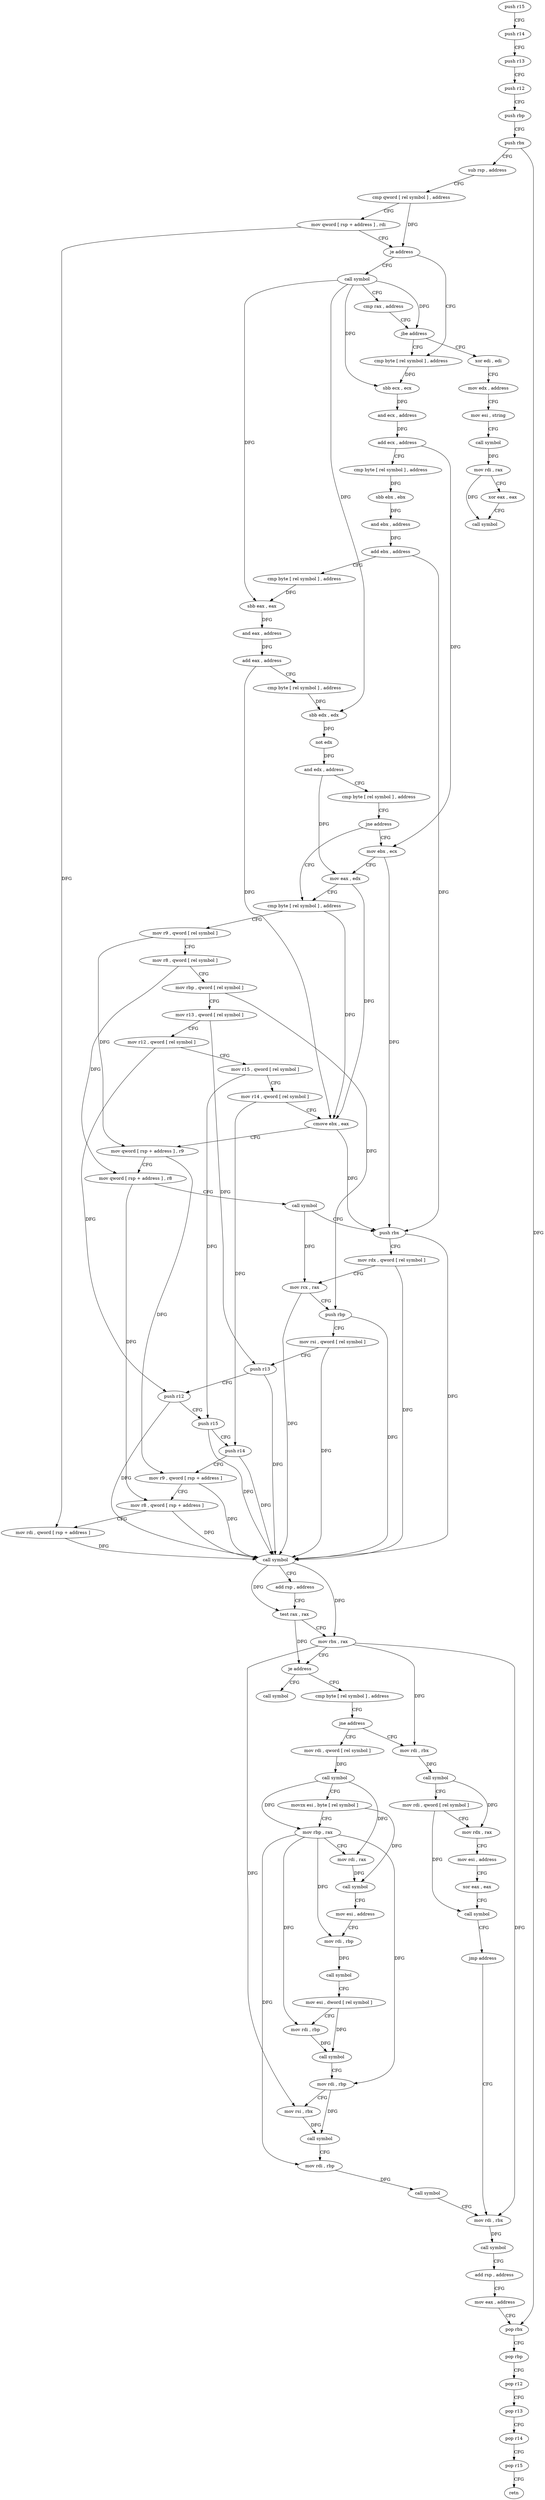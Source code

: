 digraph "func" {
"4219312" [label = "push r15" ]
"4219314" [label = "push r14" ]
"4219316" [label = "push r13" ]
"4219318" [label = "push r12" ]
"4219320" [label = "push rbp" ]
"4219321" [label = "push rbx" ]
"4219322" [label = "sub rsp , address" ]
"4219326" [label = "cmp qword [ rel symbol ] , address" ]
"4219334" [label = "mov qword [ rsp + address ] , rdi" ]
"4219339" [label = "je address" ]
"4219728" [label = "call symbol" ]
"4219345" [label = "cmp byte [ rel symbol ] , address" ]
"4219733" [label = "cmp rax , address" ]
"4219737" [label = "jbe address" ]
"4219743" [label = "xor edi , edi" ]
"4219352" [label = "sbb ecx , ecx" ]
"4219354" [label = "and ecx , address" ]
"4219357" [label = "add ecx , address" ]
"4219360" [label = "cmp byte [ rel symbol ] , address" ]
"4219367" [label = "sbb ebx , ebx" ]
"4219369" [label = "and ebx , address" ]
"4219372" [label = "add ebx , address" ]
"4219375" [label = "cmp byte [ rel symbol ] , address" ]
"4219382" [label = "sbb eax , eax" ]
"4219384" [label = "and eax , address" ]
"4219387" [label = "add eax , address" ]
"4219390" [label = "cmp byte [ rel symbol ] , address" ]
"4219397" [label = "sbb edx , edx" ]
"4219399" [label = "not edx" ]
"4219401" [label = "and edx , address" ]
"4219404" [label = "cmp byte [ rel symbol ] , address" ]
"4219411" [label = "jne address" ]
"4219417" [label = "cmp byte [ rel symbol ] , address" ]
"4219413" [label = "mov ebx , ecx" ]
"4219745" [label = "mov edx , address" ]
"4219750" [label = "mov esi , string" ]
"4219755" [label = "call symbol" ]
"4219760" [label = "mov rdi , rax" ]
"4219763" [label = "xor eax , eax" ]
"4219765" [label = "call symbol" ]
"4219424" [label = "mov r9 , qword [ rel symbol ]" ]
"4219431" [label = "mov r8 , qword [ rel symbol ]" ]
"4219438" [label = "mov rbp , qword [ rel symbol ]" ]
"4219445" [label = "mov r13 , qword [ rel symbol ]" ]
"4219452" [label = "mov r12 , qword [ rel symbol ]" ]
"4219459" [label = "mov r15 , qword [ rel symbol ]" ]
"4219466" [label = "mov r14 , qword [ rel symbol ]" ]
"4219473" [label = "cmove ebx , eax" ]
"4219476" [label = "mov qword [ rsp + address ] , r9" ]
"4219481" [label = "mov qword [ rsp + address ] , r8" ]
"4219486" [label = "call symbol" ]
"4219491" [label = "push rbx" ]
"4219492" [label = "mov rdx , qword [ rel symbol ]" ]
"4219499" [label = "mov rcx , rax" ]
"4219502" [label = "push rbp" ]
"4219503" [label = "mov rsi , qword [ rel symbol ]" ]
"4219510" [label = "push r13" ]
"4219512" [label = "push r12" ]
"4219514" [label = "push r15" ]
"4219516" [label = "push r14" ]
"4219518" [label = "mov r9 , qword [ rsp + address ]" ]
"4219523" [label = "mov r8 , qword [ rsp + address ]" ]
"4219528" [label = "mov rdi , qword [ rsp + address ]" ]
"4219533" [label = "call symbol" ]
"4219538" [label = "add rsp , address" ]
"4219542" [label = "test rax , rax" ]
"4219545" [label = "mov rbx , rax" ]
"4219548" [label = "je address" ]
"4219712" [label = "call symbol" ]
"4219554" [label = "cmp byte [ rel symbol ] , address" ]
"4219415" [label = "mov eax , edx" ]
"4219561" [label = "jne address" ]
"4219672" [label = "mov rdi , rbx" ]
"4219563" [label = "mov rdi , qword [ rel symbol ]" ]
"4219675" [label = "call symbol" ]
"4219680" [label = "mov rdi , qword [ rel symbol ]" ]
"4219687" [label = "mov rdx , rax" ]
"4219690" [label = "mov esi , address" ]
"4219695" [label = "xor eax , eax" ]
"4219697" [label = "call symbol" ]
"4219702" [label = "jmp address" ]
"4219639" [label = "mov rdi , rbx" ]
"4219570" [label = "call symbol" ]
"4219575" [label = "movzx esi , byte [ rel symbol ]" ]
"4219582" [label = "mov rbp , rax" ]
"4219585" [label = "mov rdi , rax" ]
"4219588" [label = "call symbol" ]
"4219593" [label = "mov esi , address" ]
"4219598" [label = "mov rdi , rbp" ]
"4219601" [label = "call symbol" ]
"4219606" [label = "mov esi , dword [ rel symbol ]" ]
"4219612" [label = "mov rdi , rbp" ]
"4219615" [label = "call symbol" ]
"4219620" [label = "mov rdi , rbp" ]
"4219623" [label = "mov rsi , rbx" ]
"4219626" [label = "call symbol" ]
"4219631" [label = "mov rdi , rbp" ]
"4219634" [label = "call symbol" ]
"4219642" [label = "call symbol" ]
"4219647" [label = "add rsp , address" ]
"4219651" [label = "mov eax , address" ]
"4219656" [label = "pop rbx" ]
"4219657" [label = "pop rbp" ]
"4219658" [label = "pop r12" ]
"4219660" [label = "pop r13" ]
"4219662" [label = "pop r14" ]
"4219664" [label = "pop r15" ]
"4219666" [label = "retn" ]
"4219312" -> "4219314" [ label = "CFG" ]
"4219314" -> "4219316" [ label = "CFG" ]
"4219316" -> "4219318" [ label = "CFG" ]
"4219318" -> "4219320" [ label = "CFG" ]
"4219320" -> "4219321" [ label = "CFG" ]
"4219321" -> "4219322" [ label = "CFG" ]
"4219321" -> "4219656" [ label = "DFG" ]
"4219322" -> "4219326" [ label = "CFG" ]
"4219326" -> "4219334" [ label = "CFG" ]
"4219326" -> "4219339" [ label = "DFG" ]
"4219334" -> "4219339" [ label = "CFG" ]
"4219334" -> "4219528" [ label = "DFG" ]
"4219339" -> "4219728" [ label = "CFG" ]
"4219339" -> "4219345" [ label = "CFG" ]
"4219728" -> "4219733" [ label = "CFG" ]
"4219728" -> "4219737" [ label = "DFG" ]
"4219728" -> "4219382" [ label = "DFG" ]
"4219728" -> "4219352" [ label = "DFG" ]
"4219728" -> "4219397" [ label = "DFG" ]
"4219345" -> "4219352" [ label = "DFG" ]
"4219733" -> "4219737" [ label = "CFG" ]
"4219737" -> "4219345" [ label = "CFG" ]
"4219737" -> "4219743" [ label = "CFG" ]
"4219743" -> "4219745" [ label = "CFG" ]
"4219352" -> "4219354" [ label = "DFG" ]
"4219354" -> "4219357" [ label = "DFG" ]
"4219357" -> "4219360" [ label = "CFG" ]
"4219357" -> "4219413" [ label = "DFG" ]
"4219360" -> "4219367" [ label = "DFG" ]
"4219367" -> "4219369" [ label = "DFG" ]
"4219369" -> "4219372" [ label = "DFG" ]
"4219372" -> "4219375" [ label = "CFG" ]
"4219372" -> "4219491" [ label = "DFG" ]
"4219375" -> "4219382" [ label = "DFG" ]
"4219382" -> "4219384" [ label = "DFG" ]
"4219384" -> "4219387" [ label = "DFG" ]
"4219387" -> "4219390" [ label = "CFG" ]
"4219387" -> "4219473" [ label = "DFG" ]
"4219390" -> "4219397" [ label = "DFG" ]
"4219397" -> "4219399" [ label = "DFG" ]
"4219399" -> "4219401" [ label = "DFG" ]
"4219401" -> "4219404" [ label = "CFG" ]
"4219401" -> "4219415" [ label = "DFG" ]
"4219404" -> "4219411" [ label = "CFG" ]
"4219411" -> "4219417" [ label = "CFG" ]
"4219411" -> "4219413" [ label = "CFG" ]
"4219417" -> "4219424" [ label = "CFG" ]
"4219417" -> "4219473" [ label = "DFG" ]
"4219413" -> "4219415" [ label = "CFG" ]
"4219413" -> "4219491" [ label = "DFG" ]
"4219745" -> "4219750" [ label = "CFG" ]
"4219750" -> "4219755" [ label = "CFG" ]
"4219755" -> "4219760" [ label = "DFG" ]
"4219760" -> "4219763" [ label = "CFG" ]
"4219760" -> "4219765" [ label = "DFG" ]
"4219763" -> "4219765" [ label = "CFG" ]
"4219424" -> "4219431" [ label = "CFG" ]
"4219424" -> "4219476" [ label = "DFG" ]
"4219431" -> "4219438" [ label = "CFG" ]
"4219431" -> "4219481" [ label = "DFG" ]
"4219438" -> "4219445" [ label = "CFG" ]
"4219438" -> "4219502" [ label = "DFG" ]
"4219445" -> "4219452" [ label = "CFG" ]
"4219445" -> "4219510" [ label = "DFG" ]
"4219452" -> "4219459" [ label = "CFG" ]
"4219452" -> "4219512" [ label = "DFG" ]
"4219459" -> "4219466" [ label = "CFG" ]
"4219459" -> "4219514" [ label = "DFG" ]
"4219466" -> "4219473" [ label = "CFG" ]
"4219466" -> "4219516" [ label = "DFG" ]
"4219473" -> "4219476" [ label = "CFG" ]
"4219473" -> "4219491" [ label = "DFG" ]
"4219476" -> "4219481" [ label = "CFG" ]
"4219476" -> "4219518" [ label = "DFG" ]
"4219481" -> "4219486" [ label = "CFG" ]
"4219481" -> "4219523" [ label = "DFG" ]
"4219486" -> "4219491" [ label = "CFG" ]
"4219486" -> "4219499" [ label = "DFG" ]
"4219491" -> "4219492" [ label = "CFG" ]
"4219491" -> "4219533" [ label = "DFG" ]
"4219492" -> "4219499" [ label = "CFG" ]
"4219492" -> "4219533" [ label = "DFG" ]
"4219499" -> "4219502" [ label = "CFG" ]
"4219499" -> "4219533" [ label = "DFG" ]
"4219502" -> "4219503" [ label = "CFG" ]
"4219502" -> "4219533" [ label = "DFG" ]
"4219503" -> "4219510" [ label = "CFG" ]
"4219503" -> "4219533" [ label = "DFG" ]
"4219510" -> "4219512" [ label = "CFG" ]
"4219510" -> "4219533" [ label = "DFG" ]
"4219512" -> "4219514" [ label = "CFG" ]
"4219512" -> "4219533" [ label = "DFG" ]
"4219514" -> "4219516" [ label = "CFG" ]
"4219514" -> "4219533" [ label = "DFG" ]
"4219516" -> "4219518" [ label = "CFG" ]
"4219516" -> "4219533" [ label = "DFG" ]
"4219518" -> "4219523" [ label = "CFG" ]
"4219518" -> "4219533" [ label = "DFG" ]
"4219523" -> "4219528" [ label = "CFG" ]
"4219523" -> "4219533" [ label = "DFG" ]
"4219528" -> "4219533" [ label = "DFG" ]
"4219533" -> "4219538" [ label = "CFG" ]
"4219533" -> "4219542" [ label = "DFG" ]
"4219533" -> "4219545" [ label = "DFG" ]
"4219538" -> "4219542" [ label = "CFG" ]
"4219542" -> "4219545" [ label = "CFG" ]
"4219542" -> "4219548" [ label = "DFG" ]
"4219545" -> "4219548" [ label = "CFG" ]
"4219545" -> "4219672" [ label = "DFG" ]
"4219545" -> "4219623" [ label = "DFG" ]
"4219545" -> "4219639" [ label = "DFG" ]
"4219548" -> "4219712" [ label = "CFG" ]
"4219548" -> "4219554" [ label = "CFG" ]
"4219554" -> "4219561" [ label = "CFG" ]
"4219415" -> "4219417" [ label = "CFG" ]
"4219415" -> "4219473" [ label = "DFG" ]
"4219561" -> "4219672" [ label = "CFG" ]
"4219561" -> "4219563" [ label = "CFG" ]
"4219672" -> "4219675" [ label = "DFG" ]
"4219563" -> "4219570" [ label = "DFG" ]
"4219675" -> "4219680" [ label = "CFG" ]
"4219675" -> "4219687" [ label = "DFG" ]
"4219680" -> "4219687" [ label = "CFG" ]
"4219680" -> "4219697" [ label = "DFG" ]
"4219687" -> "4219690" [ label = "CFG" ]
"4219690" -> "4219695" [ label = "CFG" ]
"4219695" -> "4219697" [ label = "CFG" ]
"4219697" -> "4219702" [ label = "CFG" ]
"4219702" -> "4219639" [ label = "CFG" ]
"4219639" -> "4219642" [ label = "DFG" ]
"4219570" -> "4219575" [ label = "CFG" ]
"4219570" -> "4219582" [ label = "DFG" ]
"4219570" -> "4219585" [ label = "DFG" ]
"4219575" -> "4219582" [ label = "CFG" ]
"4219575" -> "4219588" [ label = "DFG" ]
"4219582" -> "4219585" [ label = "CFG" ]
"4219582" -> "4219598" [ label = "DFG" ]
"4219582" -> "4219612" [ label = "DFG" ]
"4219582" -> "4219620" [ label = "DFG" ]
"4219582" -> "4219631" [ label = "DFG" ]
"4219585" -> "4219588" [ label = "DFG" ]
"4219588" -> "4219593" [ label = "CFG" ]
"4219593" -> "4219598" [ label = "CFG" ]
"4219598" -> "4219601" [ label = "DFG" ]
"4219601" -> "4219606" [ label = "CFG" ]
"4219606" -> "4219612" [ label = "CFG" ]
"4219606" -> "4219615" [ label = "DFG" ]
"4219612" -> "4219615" [ label = "DFG" ]
"4219615" -> "4219620" [ label = "CFG" ]
"4219620" -> "4219623" [ label = "CFG" ]
"4219620" -> "4219626" [ label = "DFG" ]
"4219623" -> "4219626" [ label = "DFG" ]
"4219626" -> "4219631" [ label = "CFG" ]
"4219631" -> "4219634" [ label = "DFG" ]
"4219634" -> "4219639" [ label = "CFG" ]
"4219642" -> "4219647" [ label = "CFG" ]
"4219647" -> "4219651" [ label = "CFG" ]
"4219651" -> "4219656" [ label = "CFG" ]
"4219656" -> "4219657" [ label = "CFG" ]
"4219657" -> "4219658" [ label = "CFG" ]
"4219658" -> "4219660" [ label = "CFG" ]
"4219660" -> "4219662" [ label = "CFG" ]
"4219662" -> "4219664" [ label = "CFG" ]
"4219664" -> "4219666" [ label = "CFG" ]
}
